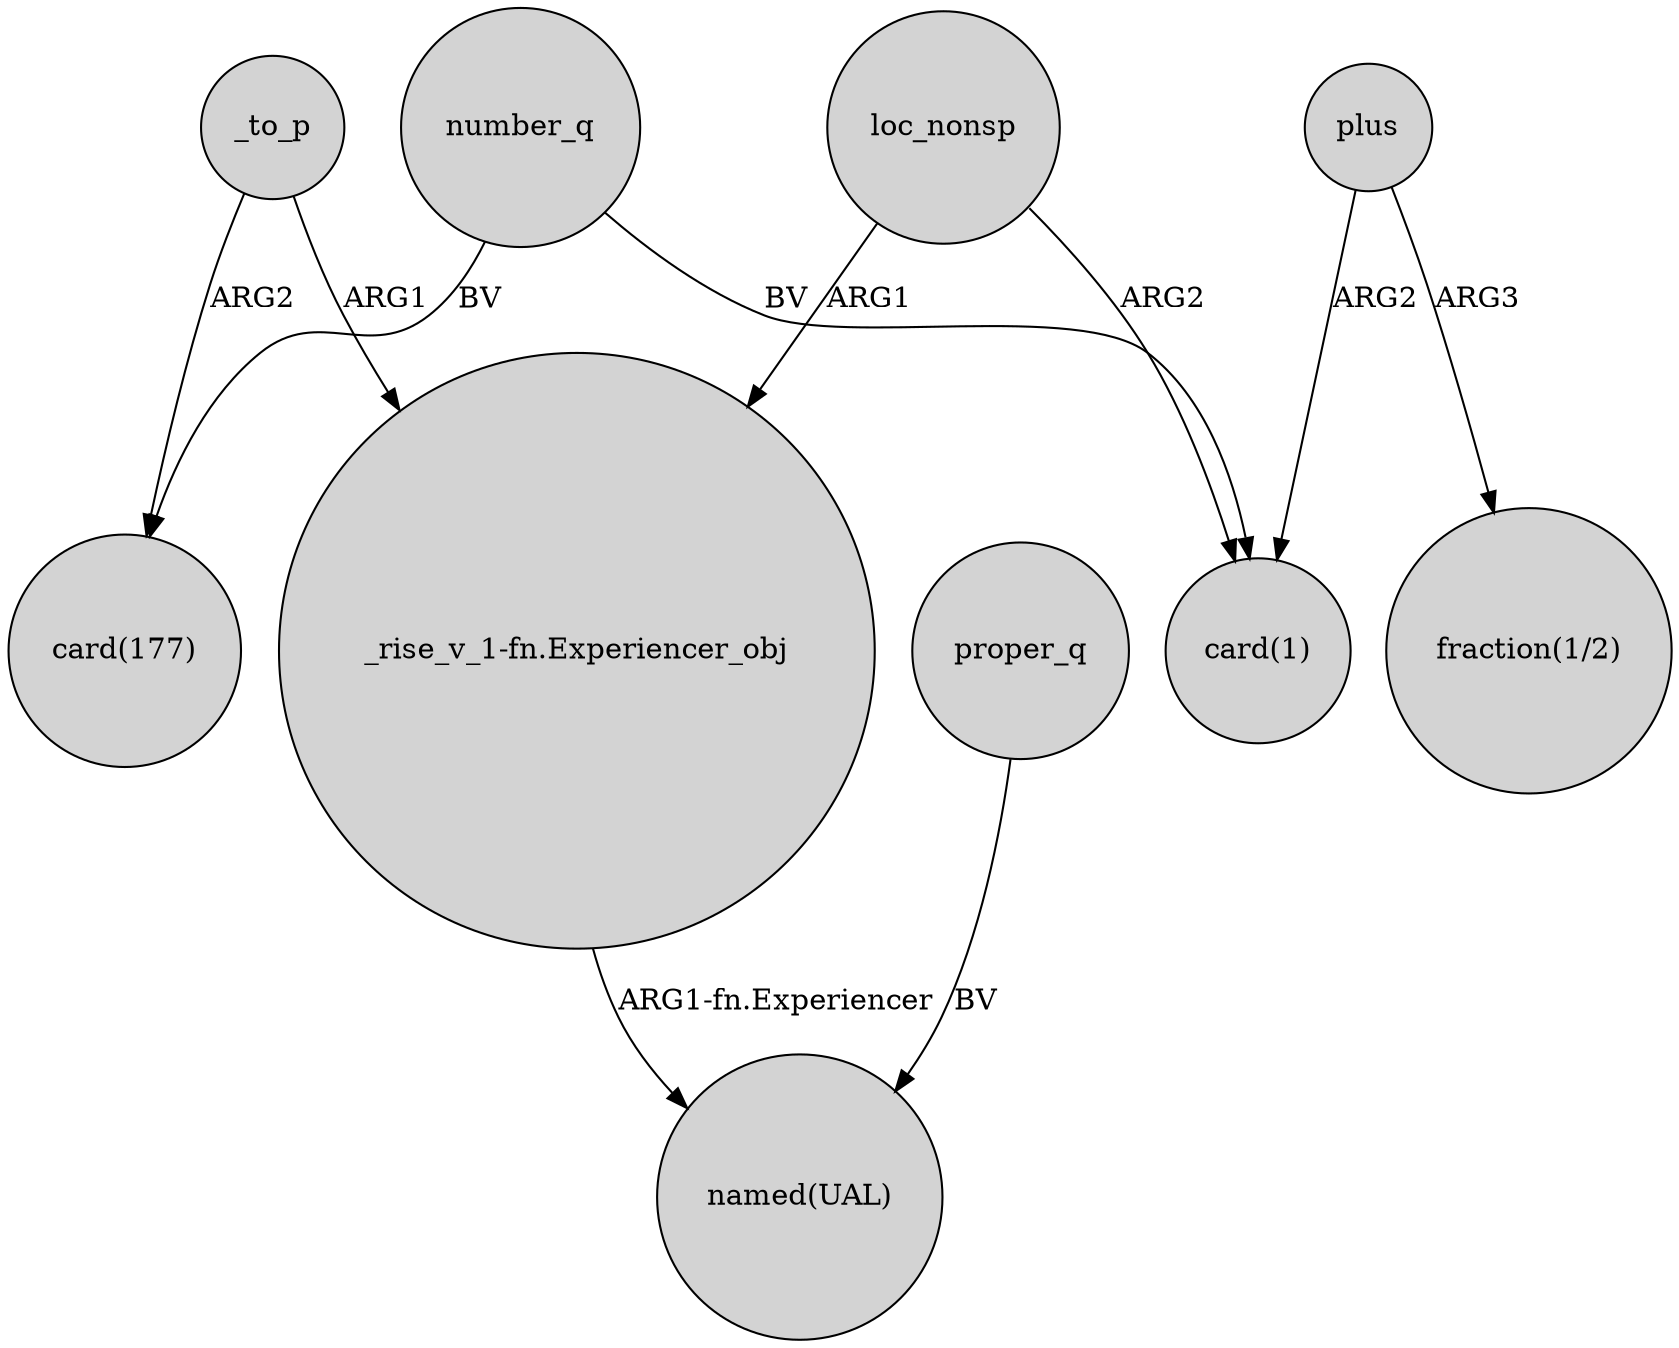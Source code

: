 digraph {
	node [shape=circle style=filled]
	number_q -> "card(177)" [label=BV]
	_to_p -> "_rise_v_1-fn.Experiencer_obj" [label=ARG1]
	loc_nonsp -> "card(1)" [label=ARG2]
	loc_nonsp -> "_rise_v_1-fn.Experiencer_obj" [label=ARG1]
	_to_p -> "card(177)" [label=ARG2]
	number_q -> "card(1)" [label=BV]
	plus -> "card(1)" [label=ARG2]
	proper_q -> "named(UAL)" [label=BV]
	"_rise_v_1-fn.Experiencer_obj" -> "named(UAL)" [label="ARG1-fn.Experiencer"]
	plus -> "fraction(1/2)" [label=ARG3]
}

